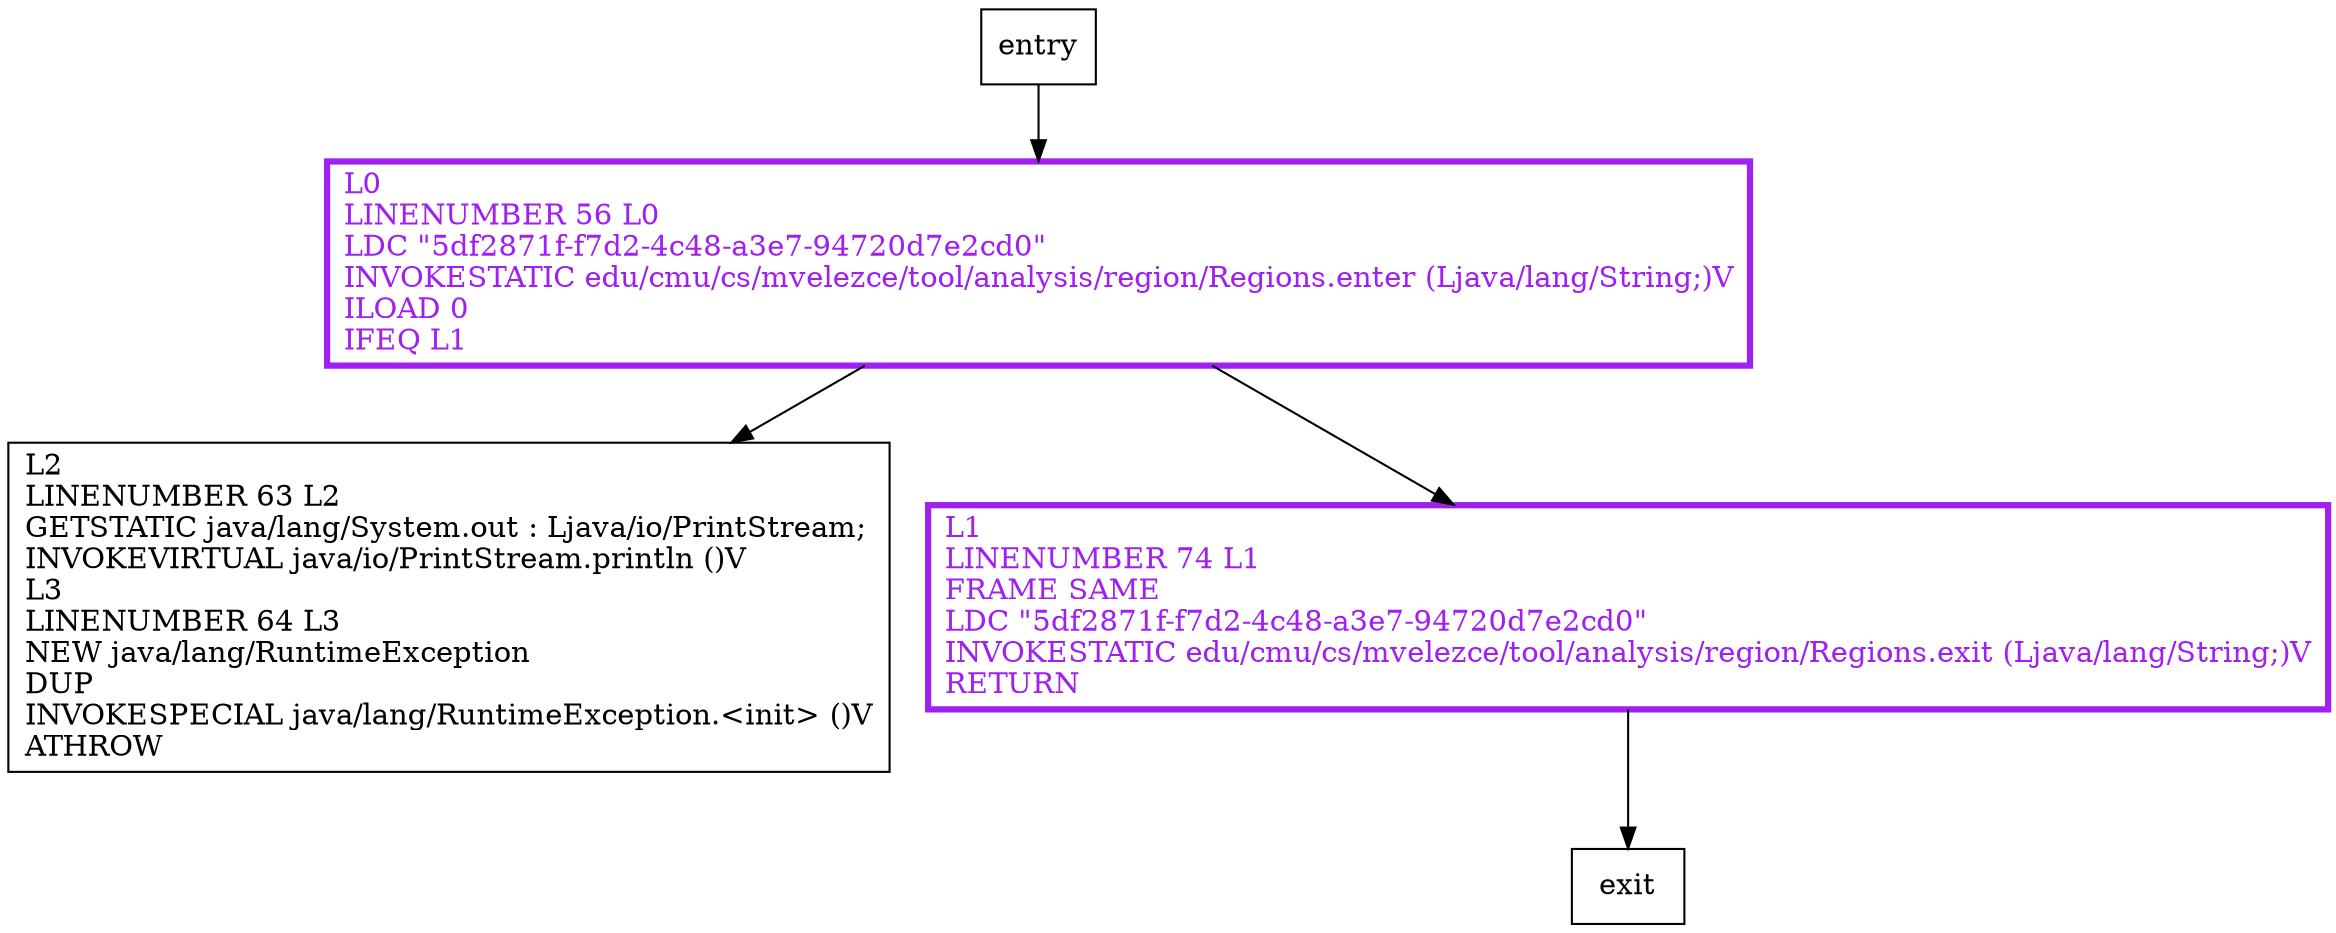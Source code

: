 digraph bar {
node [shape=record];
825442387 [label="L2\lLINENUMBER 63 L2\lGETSTATIC java/lang/System.out : Ljava/io/PrintStream;\lINVOKEVIRTUAL java/io/PrintStream.println ()V\lL3\lLINENUMBER 64 L3\lNEW java/lang/RuntimeException\lDUP\lINVOKESPECIAL java/lang/RuntimeException.\<init\> ()V\lATHROW\l"];
1582604833 [label="L0\lLINENUMBER 56 L0\lLDC \"5df2871f-f7d2-4c48-a3e7-94720d7e2cd0\"\lINVOKESTATIC edu/cmu/cs/mvelezce/tool/analysis/region/Regions.enter (Ljava/lang/String;)V\lILOAD 0\lIFEQ L1\l"];
1424636266 [label="L1\lLINENUMBER 74 L1\lFRAME SAME\lLDC \"5df2871f-f7d2-4c48-a3e7-94720d7e2cd0\"\lINVOKESTATIC edu/cmu/cs/mvelezce/tool/analysis/region/Regions.exit (Ljava/lang/String;)V\lRETURN\l"];
entry;
exit;
entry -> 1582604833;
1582604833 -> 825442387;
1582604833 -> 1424636266;
1424636266 -> exit;
1582604833[fontcolor="purple", penwidth=3, color="purple"];
1424636266[fontcolor="purple", penwidth=3, color="purple"];
}

